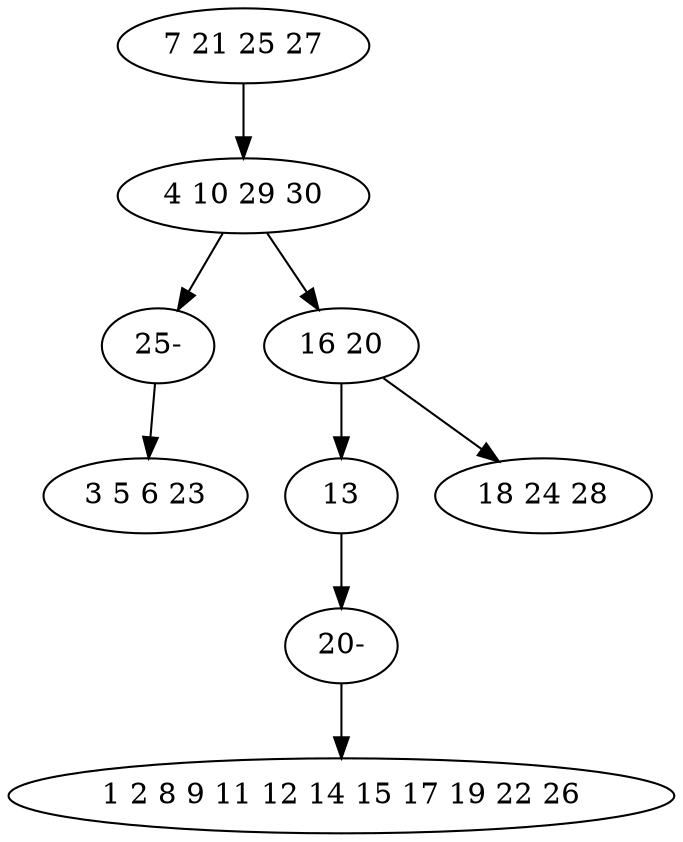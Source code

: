 digraph true_tree {
	"0" -> "1"
	"1" -> "7"
	"1" -> "3"
	"3" -> "4"
	"3" -> "5"
	"4" -> "8"
	"7" -> "2"
	"8" -> "6"
	"0" [label="7 21 25 27"];
	"1" [label="4 10 29 30"];
	"2" [label="3 5 6 23"];
	"3" [label="16 20"];
	"4" [label="13"];
	"5" [label="18 24 28"];
	"6" [label="1 2 8 9 11 12 14 15 17 19 22 26"];
	"7" [label="25-"];
	"8" [label="20-"];
}
